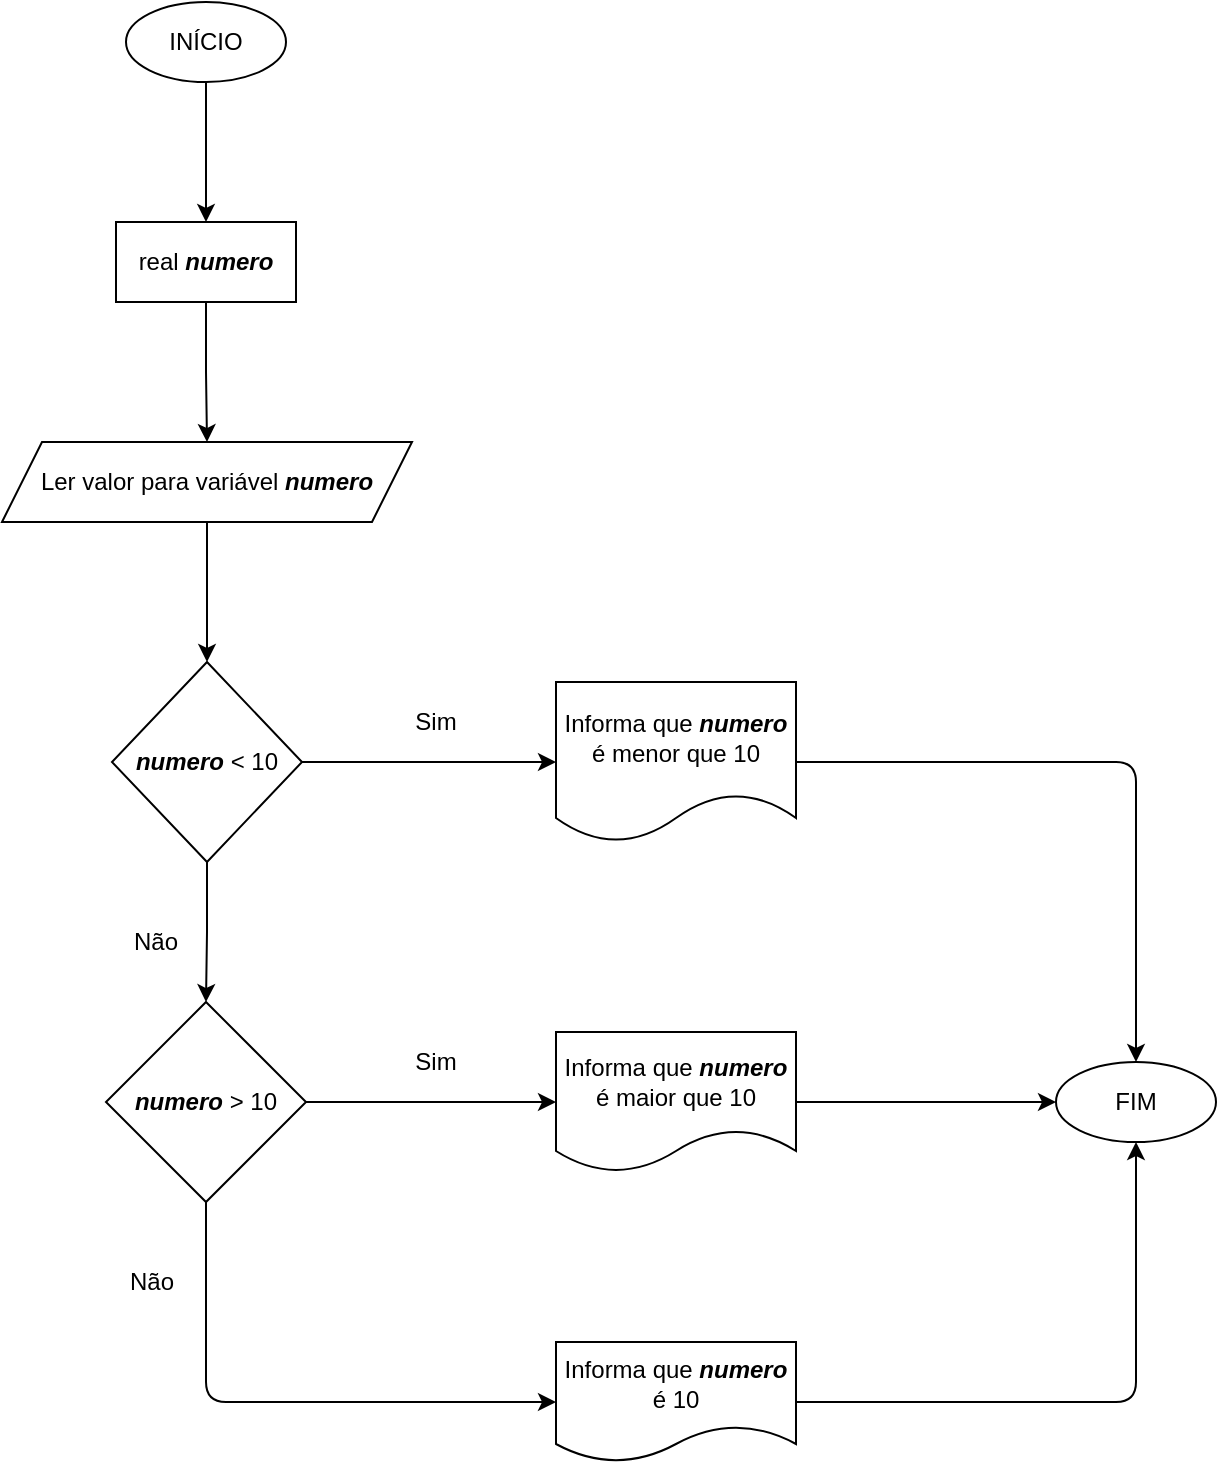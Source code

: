 <mxfile version="13.7.9" type="device"><diagram id="qeE5D4S5-Wdt_7FQPoF7" name="Page-1"><mxGraphModel dx="1240" dy="686" grid="1" gridSize="10" guides="1" tooltips="1" connect="1" arrows="1" fold="1" page="1" pageScale="1" pageWidth="850" pageHeight="1100" math="0" shadow="0"><root><mxCell id="0"/><mxCell id="1" parent="0"/><mxCell id="PFUuKEzCFxAbUQ8TIbkp-8" value="" style="edgeStyle=orthogonalEdgeStyle;rounded=0;orthogonalLoop=1;jettySize=auto;html=1;" edge="1" parent="1" source="PFUuKEzCFxAbUQ8TIbkp-1" target="PFUuKEzCFxAbUQ8TIbkp-2"><mxGeometry relative="1" as="geometry"/></mxCell><mxCell id="PFUuKEzCFxAbUQ8TIbkp-1" value="INÍCIO" style="ellipse;whiteSpace=wrap;html=1;" vertex="1" parent="1"><mxGeometry x="385" y="10" width="80" height="40" as="geometry"/></mxCell><mxCell id="PFUuKEzCFxAbUQ8TIbkp-9" value="" style="edgeStyle=orthogonalEdgeStyle;rounded=0;orthogonalLoop=1;jettySize=auto;html=1;" edge="1" parent="1" source="PFUuKEzCFxAbUQ8TIbkp-2" target="PFUuKEzCFxAbUQ8TIbkp-3"><mxGeometry relative="1" as="geometry"/></mxCell><mxCell id="PFUuKEzCFxAbUQ8TIbkp-2" value="real &lt;b&gt;&lt;i&gt;numero&lt;/i&gt;&lt;/b&gt;" style="rounded=0;whiteSpace=wrap;html=1;" vertex="1" parent="1"><mxGeometry x="380" y="120" width="90" height="40" as="geometry"/></mxCell><mxCell id="PFUuKEzCFxAbUQ8TIbkp-10" value="" style="edgeStyle=orthogonalEdgeStyle;rounded=0;orthogonalLoop=1;jettySize=auto;html=1;" edge="1" parent="1" source="PFUuKEzCFxAbUQ8TIbkp-3" target="PFUuKEzCFxAbUQ8TIbkp-4"><mxGeometry relative="1" as="geometry"/></mxCell><mxCell id="PFUuKEzCFxAbUQ8TIbkp-3" value="Ler valor para variável &lt;b&gt;&lt;i&gt;numero&lt;/i&gt;&lt;/b&gt;" style="shape=parallelogram;perimeter=parallelogramPerimeter;whiteSpace=wrap;html=1;fixedSize=1;" vertex="1" parent="1"><mxGeometry x="323" y="230" width="205" height="40" as="geometry"/></mxCell><mxCell id="PFUuKEzCFxAbUQ8TIbkp-12" value="" style="edgeStyle=orthogonalEdgeStyle;rounded=0;orthogonalLoop=1;jettySize=auto;html=1;" edge="1" parent="1" source="PFUuKEzCFxAbUQ8TIbkp-4" target="PFUuKEzCFxAbUQ8TIbkp-5"><mxGeometry relative="1" as="geometry"/></mxCell><mxCell id="PFUuKEzCFxAbUQ8TIbkp-4" value="&lt;b&gt;&lt;i&gt;numero&lt;/i&gt;&lt;/b&gt; &amp;lt; 10" style="rhombus;whiteSpace=wrap;html=1;" vertex="1" parent="1"><mxGeometry x="378" y="340" width="95" height="100" as="geometry"/></mxCell><mxCell id="PFUuKEzCFxAbUQ8TIbkp-5" value="&lt;b&gt;&lt;i&gt;numero&lt;/i&gt;&lt;/b&gt; &amp;gt; 10" style="rhombus;whiteSpace=wrap;html=1;" vertex="1" parent="1"><mxGeometry x="375" y="510" width="100" height="100" as="geometry"/></mxCell><mxCell id="PFUuKEzCFxAbUQ8TIbkp-6" value="Informa que &lt;b&gt;&lt;i&gt;numero&lt;/i&gt;&lt;/b&gt; é menor que 10" style="shape=document;whiteSpace=wrap;html=1;boundedLbl=1;" vertex="1" parent="1"><mxGeometry x="600" y="350" width="120" height="80" as="geometry"/></mxCell><mxCell id="PFUuKEzCFxAbUQ8TIbkp-11" value="" style="endArrow=classic;html=1;entryX=0;entryY=0.5;entryDx=0;entryDy=0;exitX=1;exitY=0.5;exitDx=0;exitDy=0;" edge="1" parent="1" source="PFUuKEzCFxAbUQ8TIbkp-4" target="PFUuKEzCFxAbUQ8TIbkp-6"><mxGeometry width="50" height="50" relative="1" as="geometry"><mxPoint x="400" y="260" as="sourcePoint"/><mxPoint x="450" y="210" as="targetPoint"/></mxGeometry></mxCell><mxCell id="PFUuKEzCFxAbUQ8TIbkp-14" value="Informa que &lt;b&gt;&lt;i&gt;numero&lt;/i&gt;&lt;/b&gt; é maior que 10" style="shape=document;whiteSpace=wrap;html=1;boundedLbl=1;" vertex="1" parent="1"><mxGeometry x="600" y="525" width="120" height="70" as="geometry"/></mxCell><mxCell id="PFUuKEzCFxAbUQ8TIbkp-15" value="" style="endArrow=classic;html=1;exitX=1;exitY=0.5;exitDx=0;exitDy=0;entryX=0;entryY=0.5;entryDx=0;entryDy=0;" edge="1" parent="1" source="PFUuKEzCFxAbUQ8TIbkp-5" target="PFUuKEzCFxAbUQ8TIbkp-14"><mxGeometry width="50" height="50" relative="1" as="geometry"><mxPoint x="590" y="470" as="sourcePoint"/><mxPoint x="640" y="420" as="targetPoint"/></mxGeometry></mxCell><mxCell id="PFUuKEzCFxAbUQ8TIbkp-16" value="Informa que &lt;b&gt;&lt;i&gt;numero&lt;/i&gt;&lt;/b&gt; é 10" style="shape=document;whiteSpace=wrap;html=1;boundedLbl=1;" vertex="1" parent="1"><mxGeometry x="600" y="680" width="120" height="60" as="geometry"/></mxCell><mxCell id="PFUuKEzCFxAbUQ8TIbkp-17" value="" style="endArrow=classic;html=1;exitX=0.5;exitY=1;exitDx=0;exitDy=0;entryX=0;entryY=0.5;entryDx=0;entryDy=0;" edge="1" parent="1" source="PFUuKEzCFxAbUQ8TIbkp-5" target="PFUuKEzCFxAbUQ8TIbkp-16"><mxGeometry width="50" height="50" relative="1" as="geometry"><mxPoint x="590" y="620" as="sourcePoint"/><mxPoint x="640" y="570" as="targetPoint"/><Array as="points"><mxPoint x="425" y="710"/></Array></mxGeometry></mxCell><mxCell id="PFUuKEzCFxAbUQ8TIbkp-18" value="FIM" style="ellipse;whiteSpace=wrap;html=1;" vertex="1" parent="1"><mxGeometry x="850" y="540" width="80" height="40" as="geometry"/></mxCell><mxCell id="PFUuKEzCFxAbUQ8TIbkp-19" value="" style="endArrow=classic;html=1;exitX=1;exitY=0.5;exitDx=0;exitDy=0;entryX=0;entryY=0.5;entryDx=0;entryDy=0;" edge="1" parent="1" source="PFUuKEzCFxAbUQ8TIbkp-14" target="PFUuKEzCFxAbUQ8TIbkp-18"><mxGeometry width="50" height="50" relative="1" as="geometry"><mxPoint x="760" y="560" as="sourcePoint"/><mxPoint x="810" y="510" as="targetPoint"/></mxGeometry></mxCell><mxCell id="PFUuKEzCFxAbUQ8TIbkp-20" value="" style="endArrow=classic;html=1;exitX=1;exitY=0.5;exitDx=0;exitDy=0;entryX=0.5;entryY=0;entryDx=0;entryDy=0;" edge="1" parent="1" source="PFUuKEzCFxAbUQ8TIbkp-6" target="PFUuKEzCFxAbUQ8TIbkp-18"><mxGeometry width="50" height="50" relative="1" as="geometry"><mxPoint x="760" y="560" as="sourcePoint"/><mxPoint x="810" y="510" as="targetPoint"/><Array as="points"><mxPoint x="890" y="390"/></Array></mxGeometry></mxCell><mxCell id="PFUuKEzCFxAbUQ8TIbkp-21" value="" style="endArrow=classic;html=1;exitX=1;exitY=0.5;exitDx=0;exitDy=0;entryX=0.5;entryY=1;entryDx=0;entryDy=0;" edge="1" parent="1" source="PFUuKEzCFxAbUQ8TIbkp-16" target="PFUuKEzCFxAbUQ8TIbkp-18"><mxGeometry width="50" height="50" relative="1" as="geometry"><mxPoint x="760" y="560" as="sourcePoint"/><mxPoint x="810" y="510" as="targetPoint"/><Array as="points"><mxPoint x="890" y="710"/></Array></mxGeometry></mxCell><mxCell id="PFUuKEzCFxAbUQ8TIbkp-22" value="Sim" style="text;html=1;strokeColor=none;fillColor=none;align=center;verticalAlign=middle;whiteSpace=wrap;rounded=0;" vertex="1" parent="1"><mxGeometry x="520" y="360" width="40" height="20" as="geometry"/></mxCell><mxCell id="PFUuKEzCFxAbUQ8TIbkp-23" value="Sim" style="text;html=1;strokeColor=none;fillColor=none;align=center;verticalAlign=middle;whiteSpace=wrap;rounded=0;" vertex="1" parent="1"><mxGeometry x="520" y="530" width="40" height="20" as="geometry"/></mxCell><mxCell id="PFUuKEzCFxAbUQ8TIbkp-24" value="Não" style="text;html=1;strokeColor=none;fillColor=none;align=center;verticalAlign=middle;whiteSpace=wrap;rounded=0;" vertex="1" parent="1"><mxGeometry x="380" y="470" width="40" height="20" as="geometry"/></mxCell><mxCell id="PFUuKEzCFxAbUQ8TIbkp-25" value="Não" style="text;html=1;strokeColor=none;fillColor=none;align=center;verticalAlign=middle;whiteSpace=wrap;rounded=0;" vertex="1" parent="1"><mxGeometry x="378" y="640" width="40" height="20" as="geometry"/></mxCell></root></mxGraphModel></diagram></mxfile>